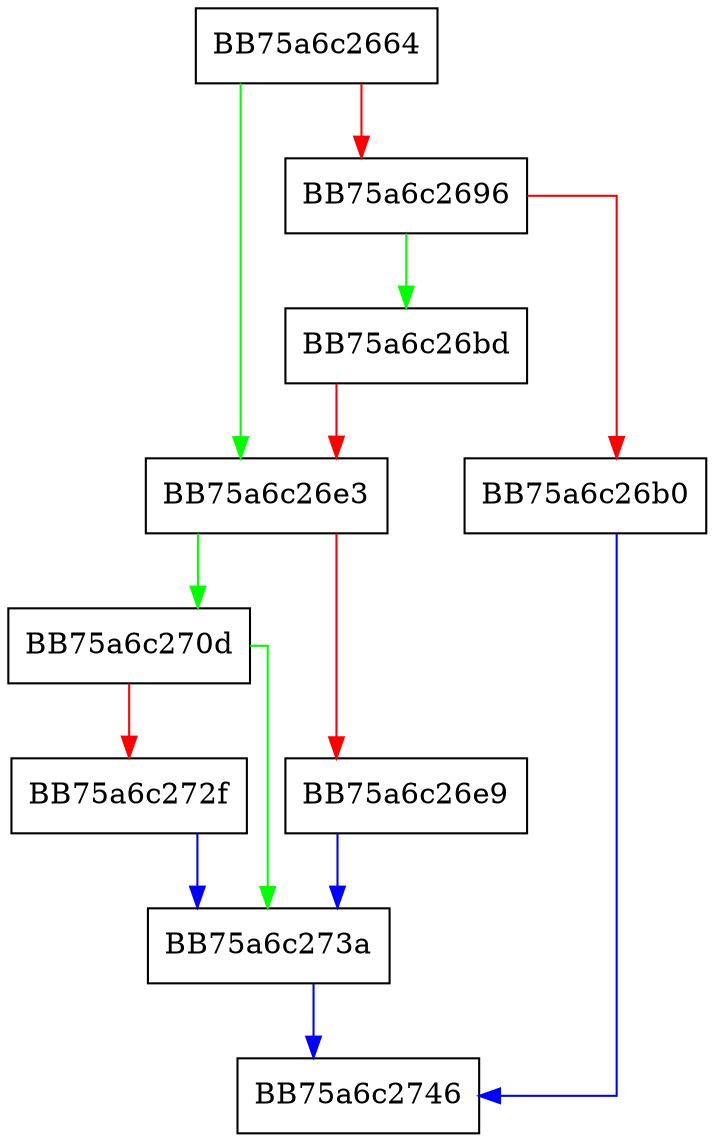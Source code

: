digraph walIndexPageRealloc {
  node [shape="box"];
  graph [splines=ortho];
  BB75a6c2664 -> BB75a6c26e3 [color="green"];
  BB75a6c2664 -> BB75a6c2696 [color="red"];
  BB75a6c2696 -> BB75a6c26bd [color="green"];
  BB75a6c2696 -> BB75a6c26b0 [color="red"];
  BB75a6c26b0 -> BB75a6c2746 [color="blue"];
  BB75a6c26bd -> BB75a6c26e3 [color="red"];
  BB75a6c26e3 -> BB75a6c270d [color="green"];
  BB75a6c26e3 -> BB75a6c26e9 [color="red"];
  BB75a6c26e9 -> BB75a6c273a [color="blue"];
  BB75a6c270d -> BB75a6c273a [color="green"];
  BB75a6c270d -> BB75a6c272f [color="red"];
  BB75a6c272f -> BB75a6c273a [color="blue"];
  BB75a6c273a -> BB75a6c2746 [color="blue"];
}
